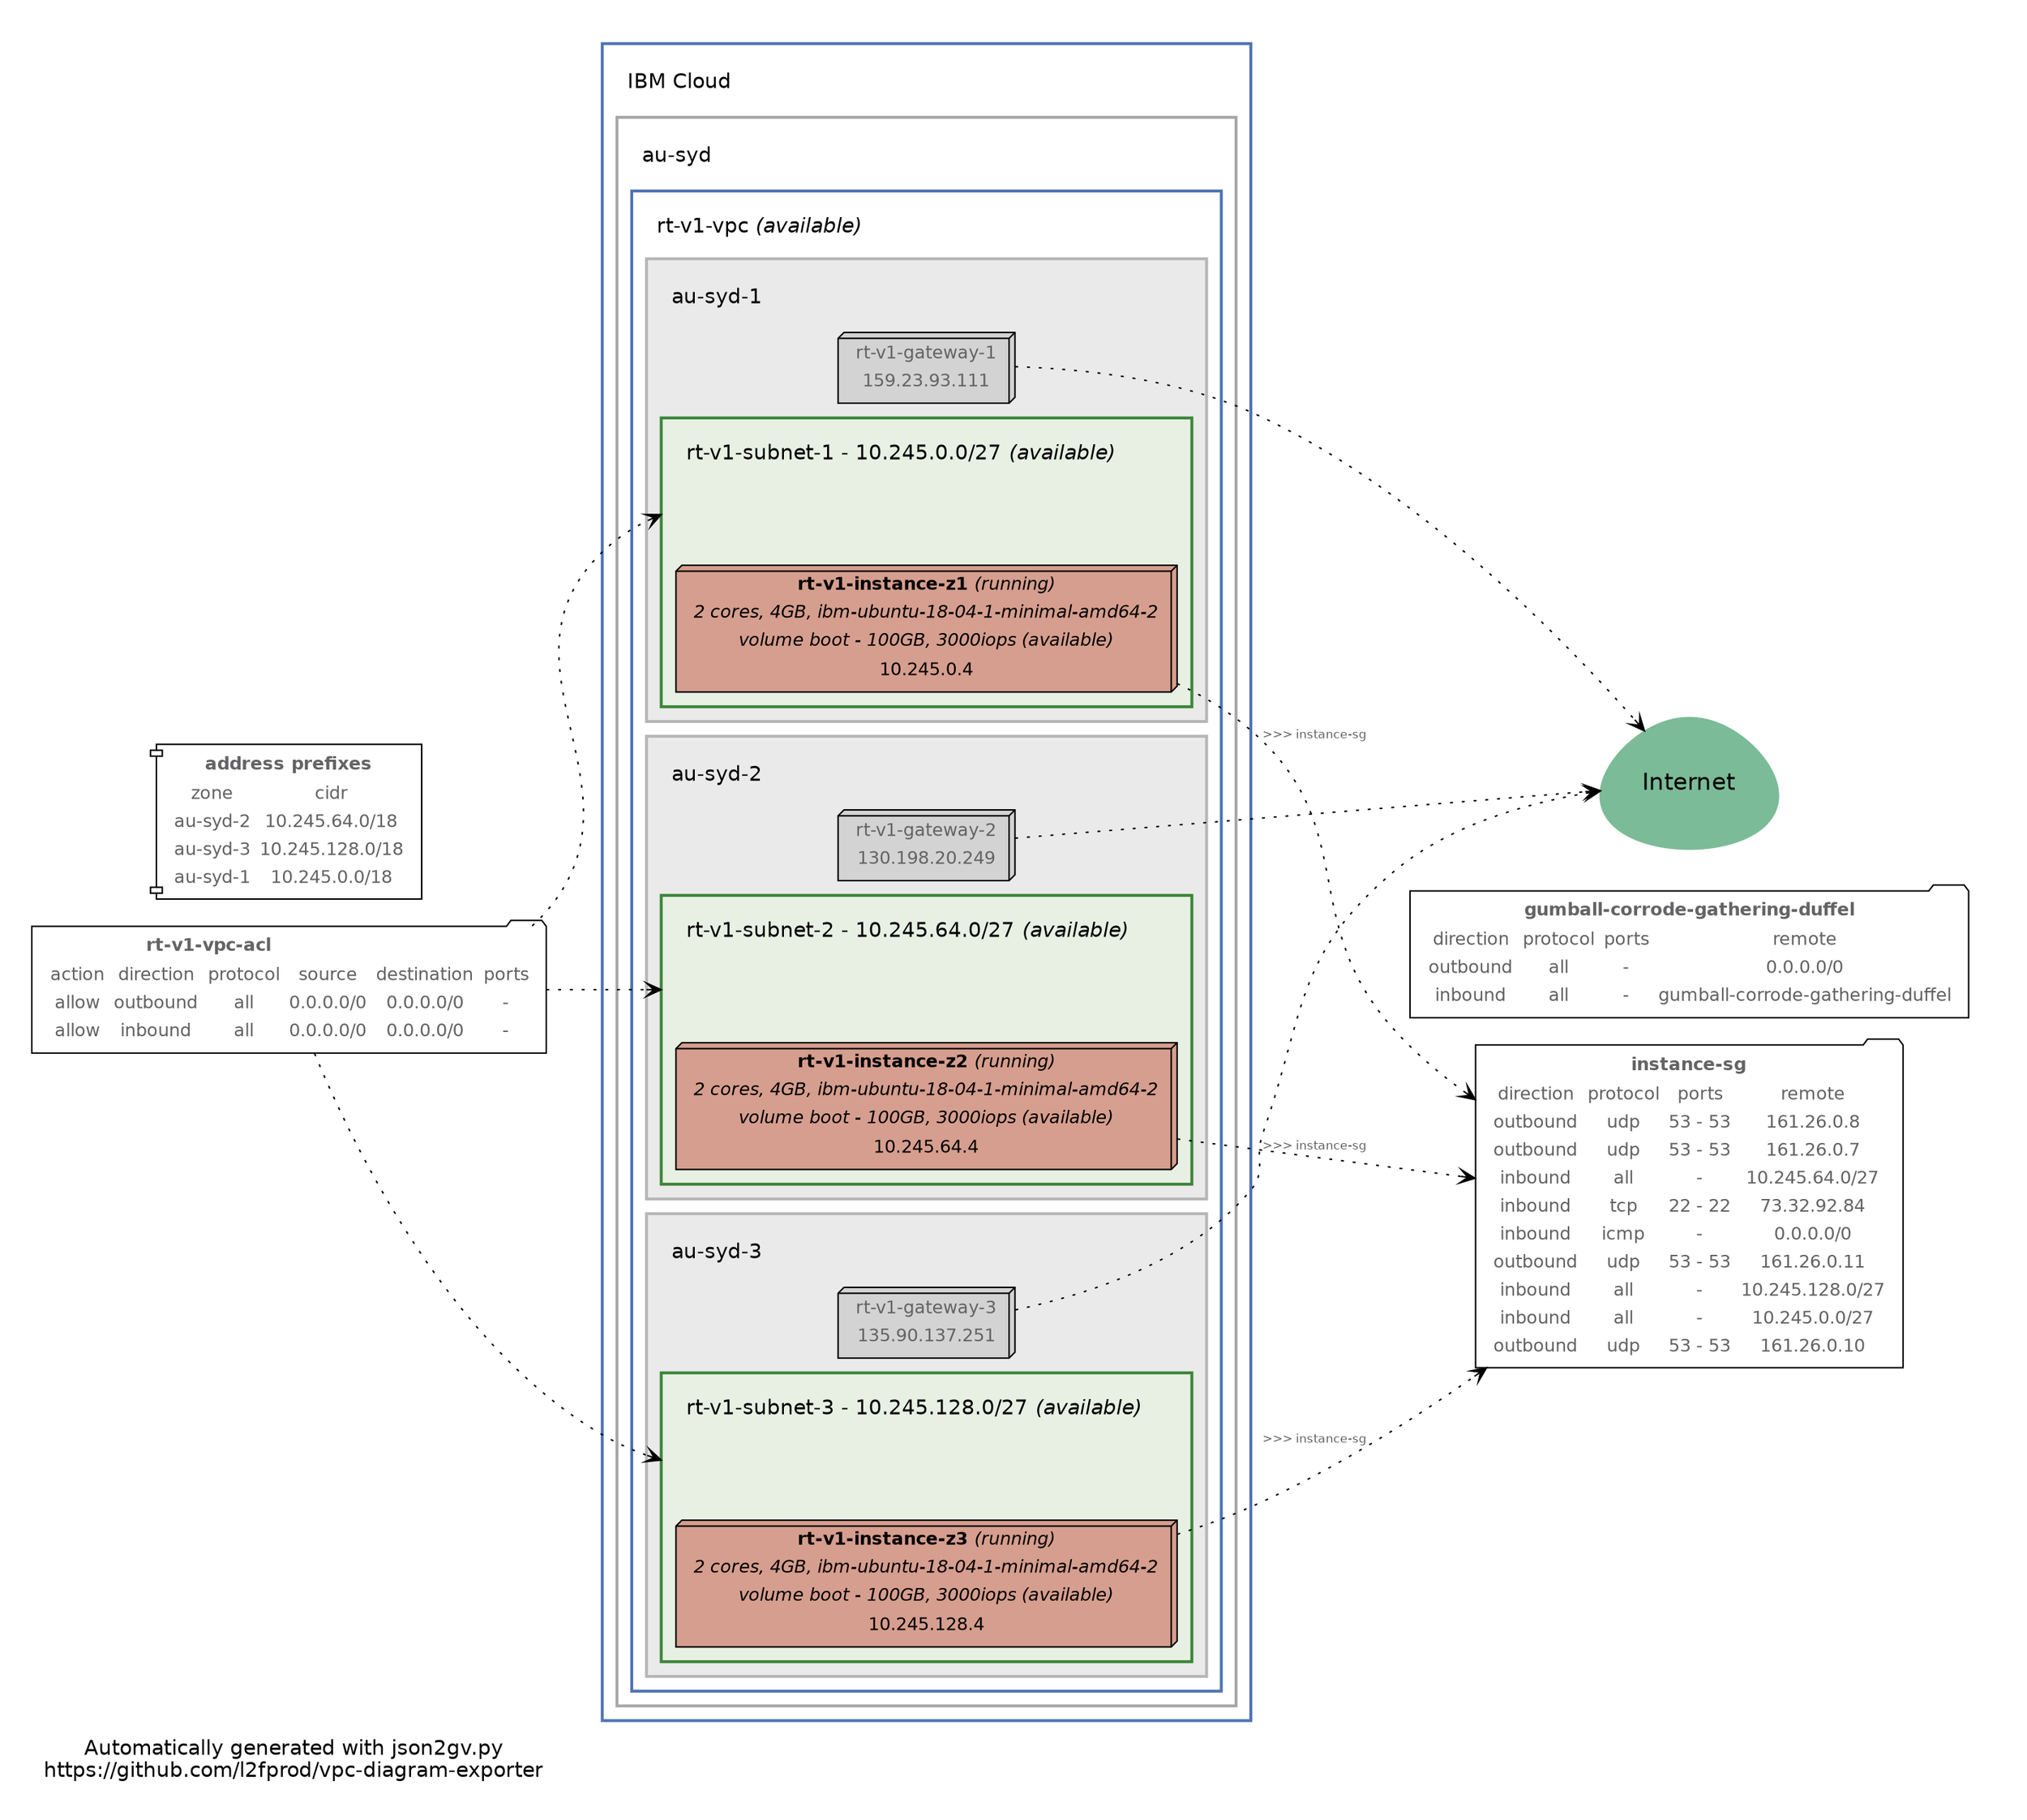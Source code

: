 digraph G {

  graph [labeljust=l]
  bgcolor="#FFFFFF"
  imagepath=".:/app"

  compound=true
  rankdir=LR
  ranksep=0.8
  # ratio=0.8
  pad=0.3
  // splines="polyline"
  fontname = "helvetica"

  label="Automatically generated with json2gv.py\nhttps://github.com/l2fprod/vpc-diagram-exporter"

  node [
    fontname = "helvetica"
    fontsize=12
    fontcolor="#646365"
    width=1.1
    shape = "box"
  ]
  edge [
    fontname = "helvetica"
    fontsize=8
    fontcolor="#646365"
    color="#000000"
    arrowhead="vee"
    style="dotted"
  ]

  internet [
    label = "\nInternet\n "
    shape = "egg"
    fontsize=16
    style="filled"
    color="#7bbb98"
    fillcolor="#7bbb98"
    fontcolor="#000000"
  ]

  // force the internet outside of IBM Cloud
  subgraph cluster_internet {
    label = ""
    color = "#FFFFFF"
    internet
    margin = 10
  }

  // force security groups outside of IBM Cloud
  subgraph cluster_security_groups {
    label = ""
    color = "#FFFFFF"
    margin = 10

    // SECURITY GROUPS
    
    
    
    "r026-b4e367e7-792e-4fc9-a168-d9e1d633f12a" [
      label = <
      <TABLE border="0">
      <TR><TD colspan="4"><B>gumball-corrode-gathering-duffel</B></TD></TR>
      <TR>
      <TD>direction</TD>
      <TD>protocol</TD>
      <TD>ports</TD>
      <TD>remote</TD>
      </TR>
      
      
      <TR>
      <TD>outbound</TD>
      <TD>all</TD>
      <TD> - </TD>
      <TD>0.0.0.0/0</TD>
      </TR>
      
      <TR>
      <TD>inbound</TD>
      <TD>all</TD>
      <TD> - </TD>
      <TD>gumball-corrode-gathering-duffel</TD>
      </TR>
      
      
      </TABLE>
      >
      style="rounded"
      shape="folder"
    ]
    
    
    
    "r026-62f763a4-af67-462b-9599-1c8620a0f305" [
      label = <
      <TABLE border="0">
      <TR><TD colspan="4"><B>instance-sg</B></TD></TR>
      <TR>
      <TD>direction</TD>
      <TD>protocol</TD>
      <TD>ports</TD>
      <TD>remote</TD>
      </TR>
      
      
      <TR>
      <TD>outbound</TD>
      <TD>udp</TD>
      <TD>53 - 53</TD>
      <TD>161.26.0.8</TD>
      </TR>
      
      <TR>
      <TD>outbound</TD>
      <TD>udp</TD>
      <TD>53 - 53</TD>
      <TD>161.26.0.7</TD>
      </TR>
      
      <TR>
      <TD>inbound</TD>
      <TD>all</TD>
      <TD> - </TD>
      <TD>10.245.64.0/27</TD>
      </TR>
      
      <TR>
      <TD>inbound</TD>
      <TD>tcp</TD>
      <TD>22 - 22</TD>
      <TD>73.32.92.84</TD>
      </TR>
      
      <TR>
      <TD>inbound</TD>
      <TD>icmp</TD>
      <TD> - </TD>
      <TD>0.0.0.0/0</TD>
      </TR>
      
      <TR>
      <TD>outbound</TD>
      <TD>udp</TD>
      <TD>53 - 53</TD>
      <TD>161.26.0.11</TD>
      </TR>
      
      <TR>
      <TD>inbound</TD>
      <TD>all</TD>
      <TD> - </TD>
      <TD>10.245.128.0/27</TD>
      </TR>
      
      <TR>
      <TD>inbound</TD>
      <TD>all</TD>
      <TD> - </TD>
      <TD>10.245.0.0/27</TD>
      </TR>
      
      <TR>
      <TD>outbound</TD>
      <TD>udp</TD>
      <TD>53 - 53</TD>
      <TD>161.26.0.10</TD>
      </TR>
      
      
      </TABLE>
      >
      style="rounded"
      shape="folder"
    ]
    
    
    
  }

  subgraph cluster_ibmcloud {
    label = <<BR/>  IBM Cloud>
    color = "#4F74B6"
    style = "solid"
    penwidth = 2
    margin = 10

    // VPCs
    
    subgraph "cluster_r026-8f764ab4-2e2b-44af-ba5c-3bef43b90ad0_au-syd" {
      label = <<BR/>  au-syd>
      color = "#A7A7A7"
      fillcolor = "#e2f7f5"
      style = "solid"
      penwidth = 2
      margin = 10

      subgraph "cluster_r026-8f764ab4-2e2b-44af-ba5c-3bef43b90ad0" {
        label = <<BR/>  rt-v1-vpc <I>(available) </I>>
        color = "#4F74B6"
        style = "solid"

      // ZONES
      
      subgraph "cluster_r026-8f764ab4-2e2b-44af-ba5c-3bef43b90ad0_au-syd-1" {
        label = <<BR/>  au-syd-1>
        color = "#B6B6B6"
        fillcolor = "#EAEAEA"
        style = "solid, filled"
        penwidth = 2

        // PUBLIC GATEWAYS
        
          
          "r026-f5f30d55-87ec-44f9-bf89-674a9b323e68" [
            label=<
              <TABLE border="0">
              <TR><TD>rt-v1-gateway-1</TD></TR>
              
              <TR><TD>159.23.93.111</TD></TR>
              
              </TABLE>
            >
            style = "filled"
            shape = "box3d"
          ]

          "r026-f5f30d55-87ec-44f9-bf89-674a9b323e68" -> internet
          
        
          
        
          
        
        
        // SUBNETS
        

        
          
            subgraph "cluster_02h7-77e7dad6-ae7f-4e39-a6d9-69c593059ba3" {
              label = <<BR/>  rt-v1-subnet-1 - 10.245.0.0/27 <I>(available)</I>>
              color = "#3B8638"
              fillcolor = "#E8F0E3"
              style = "solid, filled"
              penwidth = 2

              // invisible node to be able to attach Network ACLs
              "02h7-77e7dad6-ae7f-4e39-a6d9-69c593059ba3" [
                style="invis"
              ]

              

              // SERVERS in this SUBNET
              
                  "02h7_96549aeb-5d96-48a3-b0a8-e671fcb9ad4c" [
                    label = <
                    <TABLE BORDER="0">
                    <TR><TD><B>rt-v1-instance-z1</B> <I>(running)</I></TD></TR>
                    <TR><TD><I>2 cores, 4GB, ibm-ubuntu-18-04-1-minimal-amd64-2</I></TD></TR>

                    
                      
                      
                      <TR><TD><I>volume boot - 100GB, 3000iops (available)</I></TD></TR>
                      
                      
                    
                      
                      
                      
                    
                      
                      
                      
                    

                    
                    <TR><TD>10.245.0.4</TD></TR>
                      
                    

                    </TABLE>
                    >
                    style="filled"
                    color="#000000"
                    fillcolor="#d69e8e"
                    fontcolor="#000000"
                    shape="box3d"
                  ]

                  
                    // LINK SERVER to ITS SECURITY GROUPS
                    
                      "02h7_96549aeb-5d96-48a3-b0a8-e671fcb9ad4c" -> "r026-62f763a4-af67-462b-9599-1c8620a0f305" [label=">>> instance-sg"]
                    

                    // IF THE SERVER HAS A FLOATING IP, IT HAS INBOUND/OUTBOUND ACCESS FROM/TO THE INTERNET
                    
                  

              
            }
          
        
          
        
          
        
      }
      
      subgraph "cluster_r026-8f764ab4-2e2b-44af-ba5c-3bef43b90ad0_au-syd-2" {
        label = <<BR/>  au-syd-2>
        color = "#B6B6B6"
        fillcolor = "#EAEAEA"
        style = "solid, filled"
        penwidth = 2

        // PUBLIC GATEWAYS
        
          
        
          
          "r026-f98f2159-b3db-4574-8f5e-10a8543112e9" [
            label=<
              <TABLE border="0">
              <TR><TD>rt-v1-gateway-2</TD></TR>
              
              <TR><TD>130.198.20.249</TD></TR>
              
              </TABLE>
            >
            style = "filled"
            shape = "box3d"
          ]

          "r026-f98f2159-b3db-4574-8f5e-10a8543112e9" -> internet
          
        
          
        
        
        // SUBNETS
        

        
          
        
          
            subgraph "cluster_02i7-6bfc3516-365d-421b-a4ee-61cb371e3f8e" {
              label = <<BR/>  rt-v1-subnet-2 - 10.245.64.0/27 <I>(available)</I>>
              color = "#3B8638"
              fillcolor = "#E8F0E3"
              style = "solid, filled"
              penwidth = 2

              // invisible node to be able to attach Network ACLs
              "02i7-6bfc3516-365d-421b-a4ee-61cb371e3f8e" [
                style="invis"
              ]

              

              // SERVERS in this SUBNET
              
                  "02i7_e6d0ad11-ddaf-43ac-a417-620ce742bb52" [
                    label = <
                    <TABLE BORDER="0">
                    <TR><TD><B>rt-v1-instance-z2</B> <I>(running)</I></TD></TR>
                    <TR><TD><I>2 cores, 4GB, ibm-ubuntu-18-04-1-minimal-amd64-2</I></TD></TR>

                    
                      
                      
                      
                    
                      
                      
                      <TR><TD><I>volume boot - 100GB, 3000iops (available)</I></TD></TR>
                      
                      
                    
                      
                      
                      
                    

                    
                    <TR><TD>10.245.64.4</TD></TR>
                      
                    

                    </TABLE>
                    >
                    style="filled"
                    color="#000000"
                    fillcolor="#d69e8e"
                    fontcolor="#000000"
                    shape="box3d"
                  ]

                  
                    // LINK SERVER to ITS SECURITY GROUPS
                    
                      "02i7_e6d0ad11-ddaf-43ac-a417-620ce742bb52" -> "r026-62f763a4-af67-462b-9599-1c8620a0f305" [label=">>> instance-sg"]
                    

                    // IF THE SERVER HAS A FLOATING IP, IT HAS INBOUND/OUTBOUND ACCESS FROM/TO THE INTERNET
                    
                  

              
            }
          
        
          
        
      }
      
      subgraph "cluster_r026-8f764ab4-2e2b-44af-ba5c-3bef43b90ad0_au-syd-3" {
        label = <<BR/>  au-syd-3>
        color = "#B6B6B6"
        fillcolor = "#EAEAEA"
        style = "solid, filled"
        penwidth = 2

        // PUBLIC GATEWAYS
        
          
        
          
        
          
          "r026-4b07152d-8796-4f35-82bd-4f64b7341d9b" [
            label=<
              <TABLE border="0">
              <TR><TD>rt-v1-gateway-3</TD></TR>
              
              <TR><TD>135.90.137.251</TD></TR>
              
              </TABLE>
            >
            style = "filled"
            shape = "box3d"
          ]

          "r026-4b07152d-8796-4f35-82bd-4f64b7341d9b" -> internet
          
        
        
        // SUBNETS
        

        
          
        
          
        
          
            subgraph "cluster_02j7-6437f197-7ba5-45df-a161-d342ba573299" {
              label = <<BR/>  rt-v1-subnet-3 - 10.245.128.0/27 <I>(available)</I>>
              color = "#3B8638"
              fillcolor = "#E8F0E3"
              style = "solid, filled"
              penwidth = 2

              // invisible node to be able to attach Network ACLs
              "02j7-6437f197-7ba5-45df-a161-d342ba573299" [
                style="invis"
              ]

              

              // SERVERS in this SUBNET
              
                  "02j7_098ca0db-3dfc-4948-982e-9f2438077d8a" [
                    label = <
                    <TABLE BORDER="0">
                    <TR><TD><B>rt-v1-instance-z3</B> <I>(running)</I></TD></TR>
                    <TR><TD><I>2 cores, 4GB, ibm-ubuntu-18-04-1-minimal-amd64-2</I></TD></TR>

                    
                      
                      
                      
                    
                      
                      
                      
                    
                      
                      
                      <TR><TD><I>volume boot - 100GB, 3000iops (available)</I></TD></TR>
                      
                      
                    

                    
                    <TR><TD>10.245.128.4</TD></TR>
                      
                    

                    </TABLE>
                    >
                    style="filled"
                    color="#000000"
                    fillcolor="#d69e8e"
                    fontcolor="#000000"
                    shape="box3d"
                  ]

                  
                    // LINK SERVER to ITS SECURITY GROUPS
                    
                      "02j7_098ca0db-3dfc-4948-982e-9f2438077d8a" -> "r026-62f763a4-af67-462b-9599-1c8620a0f305" [label=">>> instance-sg"]
                    

                    // IF THE SERVER HAS A FLOATING IP, IT HAS INBOUND/OUTBOUND ACCESS FROM/TO THE INTERNET
                    
                  

              
            }
          
        
      }
      
      }
    }
    
  }

  // vpc address prefixes
  
    "r026-8f764ab4-2e2b-44af-ba5c-3bef43b90ad0_address_prefixes" [
      label = <
      <TABLE BORDER="0">
      <TR><TD colspan="2"><B>address prefixes</B></TD></TR>
      <TR>
        <TD>zone</TD>
        <TD>cidr</TD>
      </TR>
      
      <TR>
        <TD>au-syd-2</TD>
        <TD>10.245.64.0/18</TD>
      </TR>
      
      <TR>
        <TD>au-syd-3</TD>
        <TD>10.245.128.0/18</TD>
      </TR>
      
      <TR>
        <TD>au-syd-1</TD>
        <TD>10.245.0.0/18</TD>
      </TR>
      
      </TABLE>
      >
      shape="component"
      style="filled"
      color = "#000000"
      fillcolor = "#FFFFFF"
    ]
  

  // VPN GATEWAYS
  
    
    
      
    
      
    
      
    
  

  // LOAD BALANCERS
  
    
    
      
    
      
    
      
    
  

  // NETWORK ACLS
  
    
      
        
          
      
          
            
              
                
                  
  "r026-5ab729ab-6c88-4f8f-ac35-487aee072764" [
    label = <
    <TABLE border="0">
    <TR><TD colspan="4"><B>rt-v1-vpc-acl</B></TD></TR>
    <TR>
    <TD>action</TD>
    <TD>direction</TD>
    <TD>protocol</TD>
    <TD>source</TD>
    <TD>destination</TD>
    <TD>ports</TD>
    </TR>
    
    <TR>
    <TD>allow</TD>
    <TD>outbound</TD>
    <TD>all</TD>
    <TD>0.0.0.0/0</TD>
    <TD>0.0.0.0/0</TD>
    <TD> - </TD>
    </TR>
    
    <TR>
    <TD>allow</TD>
    <TD>inbound</TD>
    <TD>all</TD>
    <TD>0.0.0.0/0</TD>
    <TD>0.0.0.0/0</TD>
    <TD> - </TD>
    </TR>
    
    </TABLE>
    >
    style="rounded"
    shape="folder"
  ]
              
  // acl -> subnet
  "r026-5ab729ab-6c88-4f8f-ac35-487aee072764" -> "02h7-77e7dad6-ae7f-4e39-a6d9-69c593059ba3" [lhead="cluster_02h7-77e7dad6-ae7f-4e39-a6d9-69c593059ba3"]
            
          
              
          
              
          
        
      
    
        
          
      
          
            
              
          
              
                
  // acl -> subnet
  "r026-5ab729ab-6c88-4f8f-ac35-487aee072764" -> "02i7-6bfc3516-365d-421b-a4ee-61cb371e3f8e" [lhead="cluster_02i7-6bfc3516-365d-421b-a4ee-61cb371e3f8e"]
            
          
              
          
        
      
    
        
          
      
          
            
              
          
              
          
              
                
  // acl -> subnet
  "r026-5ab729ab-6c88-4f8f-ac35-487aee072764" -> "02j7-6437f197-7ba5-45df-a161-d342ba573299" [lhead="cluster_02j7-6437f197-7ba5-45df-a161-d342ba573299"]
            
          
        
      
    
  
}